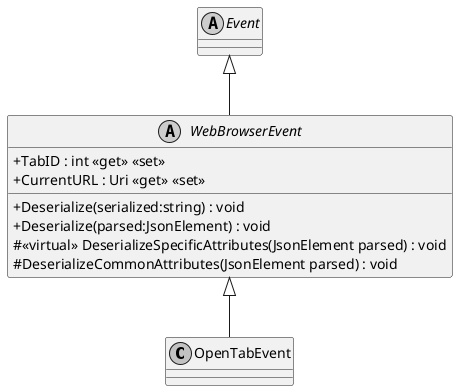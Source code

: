 @startuml
skinparam monochrome true
skinparam classAttributeIconSize 0

class OpenTabEvent {
}
abstract class WebBrowserEvent {
    + TabID : int <<get>> <<set>>
    + Deserialize(serialized:string) : void
    + Deserialize(parsed:JsonElement) : void
    # <<virtual>> DeserializeSpecificAttributes(JsonElement parsed) : void
    # DeserializeCommonAttributes(JsonElement parsed) : void
    + CurrentURL : Uri <<get>> <<set>>
}
abstract class Event
WebBrowserEvent <|-- OpenTabEvent
Event <|-- WebBrowserEvent
@enduml
